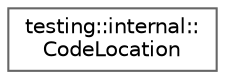 digraph "Graphical Class Hierarchy"
{
 // LATEX_PDF_SIZE
  bgcolor="transparent";
  edge [fontname=Helvetica,fontsize=10,labelfontname=Helvetica,labelfontsize=10];
  node [fontname=Helvetica,fontsize=10,shape=box,height=0.2,width=0.4];
  rankdir="LR";
  Node0 [id="Node000000",label="testing::internal::\lCodeLocation",height=0.2,width=0.4,color="grey40", fillcolor="white", style="filled",URL="$structtesting_1_1internal_1_1_code_location.html",tooltip=" "];
}
